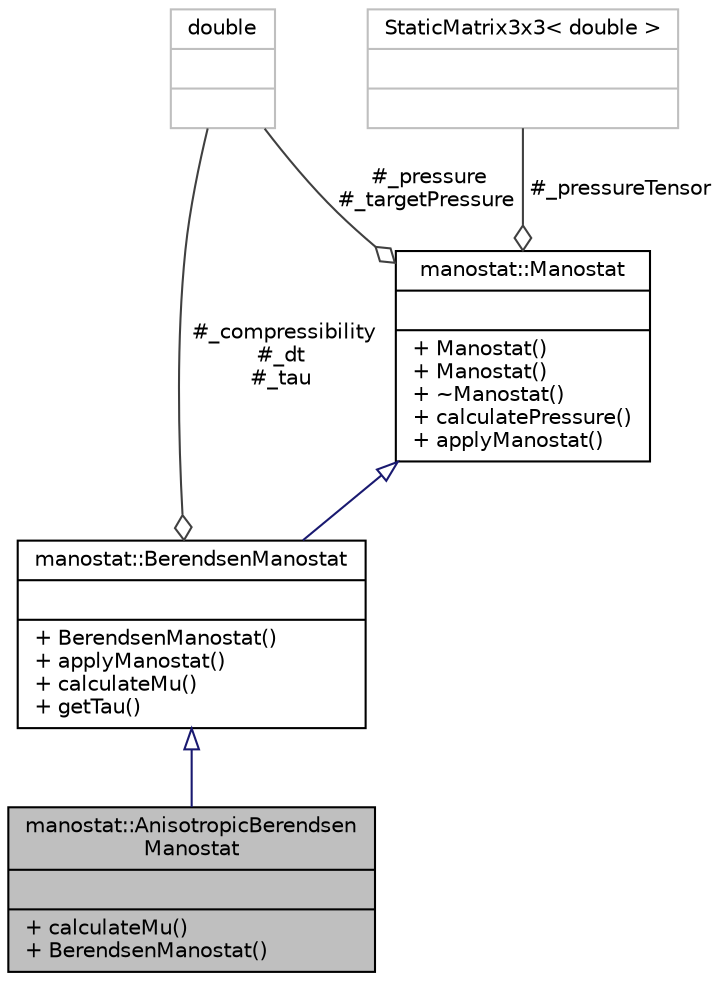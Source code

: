 digraph "manostat::AnisotropicBerendsenManostat"
{
 // LATEX_PDF_SIZE
  edge [fontname="Helvetica",fontsize="10",labelfontname="Helvetica",labelfontsize="10"];
  node [fontname="Helvetica",fontsize="10",shape=record];
  Node1 [label="{manostat::AnisotropicBerendsen\lManostat\n||+ calculateMu()\l+ BerendsenManostat()\l}",height=0.2,width=0.4,color="black", fillcolor="grey75", style="filled", fontcolor="black",tooltip=" "];
  Node2 -> Node1 [dir="back",color="midnightblue",fontsize="10",style="solid",arrowtail="onormal",fontname="Helvetica"];
  Node2 [label="{manostat::BerendsenManostat\n||+ BerendsenManostat()\l+ applyManostat()\l+ calculateMu()\l+ getTau()\l}",height=0.2,width=0.4,color="black", fillcolor="white", style="filled",URL="$classmanostat_1_1BerendsenManostat.html",tooltip=" "];
  Node3 -> Node2 [dir="back",color="midnightblue",fontsize="10",style="solid",arrowtail="onormal",fontname="Helvetica"];
  Node3 [label="{manostat::Manostat\n||+ Manostat()\l+ Manostat()\l+ ~Manostat()\l+ calculatePressure()\l+ applyManostat()\l}",height=0.2,width=0.4,color="black", fillcolor="white", style="filled",URL="$classmanostat_1_1Manostat.html",tooltip="Manostat is a base class for all manostats."];
  Node4 -> Node3 [color="grey25",fontsize="10",style="solid",label=" #_pressure\n#_targetPressure" ,arrowhead="odiamond",fontname="Helvetica"];
  Node4 [label="{double\n||}",height=0.2,width=0.4,color="grey75", fillcolor="white", style="filled",tooltip=" "];
  Node5 -> Node3 [color="grey25",fontsize="10",style="solid",label=" #_pressureTensor" ,arrowhead="odiamond",fontname="Helvetica"];
  Node5 [label="{StaticMatrix3x3\< double \>\n||}",height=0.2,width=0.4,color="grey75", fillcolor="white", style="filled",tooltip=" "];
  Node4 -> Node2 [color="grey25",fontsize="10",style="solid",label=" #_compressibility\n#_dt\n#_tau" ,arrowhead="odiamond",fontname="Helvetica"];
}
